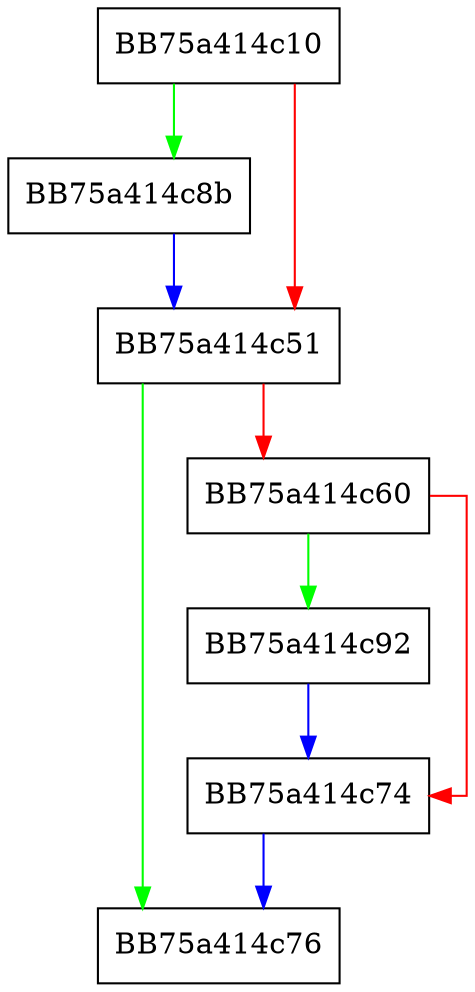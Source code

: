 digraph DefaultsPrepareFilePath {
  node [shape="box"];
  graph [splines=ortho];
  BB75a414c10 -> BB75a414c8b [color="green"];
  BB75a414c10 -> BB75a414c51 [color="red"];
  BB75a414c51 -> BB75a414c76 [color="green"];
  BB75a414c51 -> BB75a414c60 [color="red"];
  BB75a414c60 -> BB75a414c92 [color="green"];
  BB75a414c60 -> BB75a414c74 [color="red"];
  BB75a414c74 -> BB75a414c76 [color="blue"];
  BB75a414c8b -> BB75a414c51 [color="blue"];
  BB75a414c92 -> BB75a414c74 [color="blue"];
}